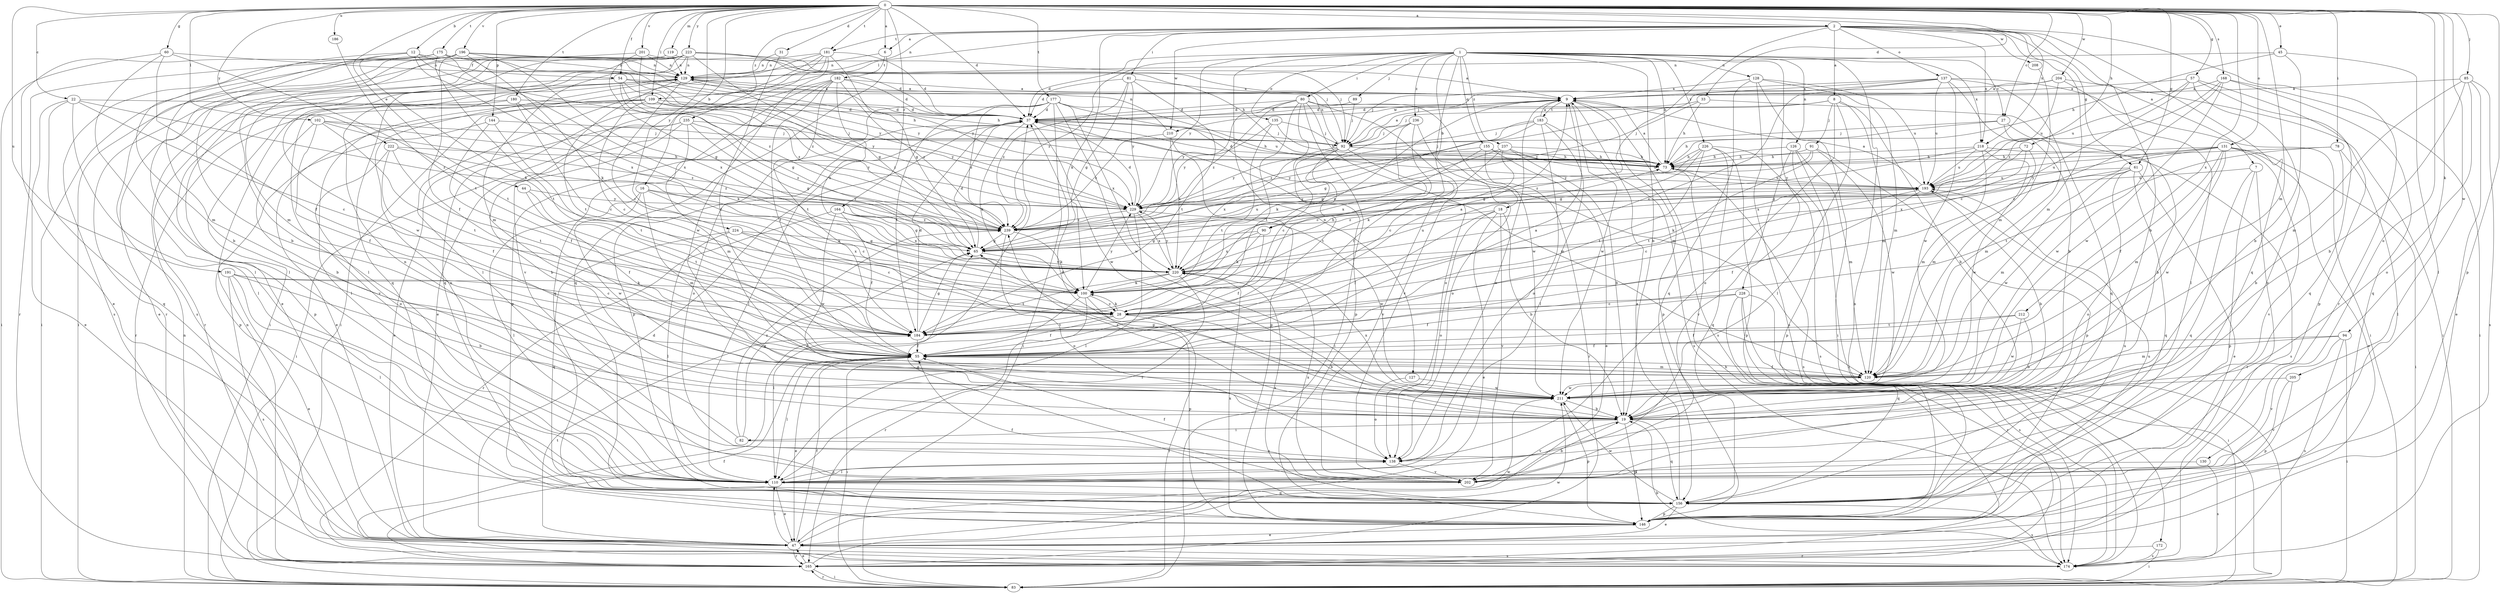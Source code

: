 strict digraph  {
0;
1;
2;
6;
7;
8;
9;
12;
16;
18;
19;
22;
27;
28;
31;
33;
37;
44;
45;
47;
54;
55;
57;
60;
61;
65;
72;
73;
78;
80;
81;
82;
83;
85;
89;
90;
91;
92;
94;
100;
102;
109;
110;
119;
120;
126;
127;
128;
129;
130;
131;
135;
137;
138;
144;
146;
155;
156;
164;
165;
168;
172;
174;
175;
177;
180;
181;
182;
183;
184;
186;
191;
193;
196;
201;
202;
204;
205;
208;
210;
211;
212;
218;
220;
222;
223;
224;
226;
228;
229;
235;
236;
237;
239;
0 -> 2  [label=a];
0 -> 6  [label=a];
0 -> 12  [label=b];
0 -> 16  [label=b];
0 -> 22  [label=c];
0 -> 27  [label=c];
0 -> 31  [label=d];
0 -> 33  [label=d];
0 -> 37  [label=d];
0 -> 44  [label=e];
0 -> 45  [label=e];
0 -> 54  [label=f];
0 -> 57  [label=g];
0 -> 60  [label=g];
0 -> 61  [label=g];
0 -> 72  [label=h];
0 -> 78  [label=i];
0 -> 85  [label=j];
0 -> 94  [label=k];
0 -> 102  [label=l];
0 -> 109  [label=l];
0 -> 119  [label=m];
0 -> 120  [label=m];
0 -> 130  [label=o];
0 -> 131  [label=o];
0 -> 144  [label=p];
0 -> 146  [label=p];
0 -> 164  [label=r];
0 -> 168  [label=s];
0 -> 175  [label=t];
0 -> 177  [label=t];
0 -> 180  [label=t];
0 -> 181  [label=t];
0 -> 186  [label=u];
0 -> 191  [label=u];
0 -> 196  [label=v];
0 -> 201  [label=v];
0 -> 204  [label=w];
0 -> 205  [label=w];
0 -> 212  [label=x];
0 -> 218  [label=x];
0 -> 222  [label=y];
0 -> 223  [label=y];
0 -> 224  [label=y];
0 -> 235  [label=z];
1 -> 18  [label=b];
1 -> 19  [label=b];
1 -> 27  [label=c];
1 -> 37  [label=d];
1 -> 73  [label=h];
1 -> 80  [label=i];
1 -> 89  [label=j];
1 -> 90  [label=j];
1 -> 126  [label=n];
1 -> 127  [label=n];
1 -> 128  [label=n];
1 -> 135  [label=o];
1 -> 155  [label=q];
1 -> 172  [label=s];
1 -> 218  [label=x];
1 -> 226  [label=y];
1 -> 228  [label=y];
1 -> 229  [label=y];
1 -> 236  [label=z];
1 -> 237  [label=z];
1 -> 239  [label=z];
2 -> 6  [label=a];
2 -> 7  [label=a];
2 -> 8  [label=a];
2 -> 19  [label=b];
2 -> 61  [label=g];
2 -> 81  [label=i];
2 -> 90  [label=j];
2 -> 100  [label=k];
2 -> 109  [label=l];
2 -> 120  [label=m];
2 -> 129  [label=n];
2 -> 137  [label=o];
2 -> 156  [label=q];
2 -> 165  [label=r];
2 -> 181  [label=t];
2 -> 208  [label=w];
2 -> 210  [label=w];
2 -> 218  [label=x];
6 -> 129  [label=n];
6 -> 156  [label=q];
6 -> 182  [label=t];
7 -> 146  [label=p];
7 -> 156  [label=q];
7 -> 165  [label=r];
7 -> 193  [label=u];
8 -> 19  [label=b];
8 -> 37  [label=d];
8 -> 91  [label=j];
8 -> 92  [label=j];
8 -> 110  [label=l];
8 -> 120  [label=m];
8 -> 138  [label=o];
9 -> 37  [label=d];
9 -> 138  [label=o];
9 -> 146  [label=p];
9 -> 174  [label=s];
9 -> 183  [label=t];
9 -> 210  [label=w];
9 -> 211  [label=w];
12 -> 19  [label=b];
12 -> 54  [label=f];
12 -> 100  [label=k];
12 -> 120  [label=m];
12 -> 220  [label=x];
12 -> 229  [label=y];
12 -> 239  [label=z];
16 -> 28  [label=c];
16 -> 100  [label=k];
16 -> 110  [label=l];
16 -> 120  [label=m];
16 -> 211  [label=w];
16 -> 229  [label=y];
18 -> 19  [label=b];
18 -> 47  [label=e];
18 -> 55  [label=f];
18 -> 138  [label=o];
18 -> 202  [label=v];
18 -> 239  [label=z];
19 -> 37  [label=d];
19 -> 82  [label=i];
19 -> 146  [label=p];
19 -> 156  [label=q];
19 -> 202  [label=v];
19 -> 239  [label=z];
22 -> 28  [label=c];
22 -> 37  [label=d];
22 -> 47  [label=e];
22 -> 110  [label=l];
22 -> 156  [label=q];
22 -> 239  [label=z];
27 -> 19  [label=b];
27 -> 73  [label=h];
27 -> 92  [label=j];
27 -> 120  [label=m];
28 -> 9  [label=a];
28 -> 19  [label=b];
28 -> 55  [label=f];
28 -> 83  [label=i];
28 -> 100  [label=k];
28 -> 184  [label=t];
31 -> 55  [label=f];
31 -> 129  [label=n];
33 -> 37  [label=d];
33 -> 73  [label=h];
33 -> 211  [label=w];
33 -> 229  [label=y];
37 -> 73  [label=h];
37 -> 92  [label=j];
37 -> 100  [label=k];
37 -> 110  [label=l];
37 -> 120  [label=m];
37 -> 138  [label=o];
37 -> 211  [label=w];
44 -> 55  [label=f];
44 -> 184  [label=t];
44 -> 229  [label=y];
45 -> 19  [label=b];
45 -> 73  [label=h];
45 -> 110  [label=l];
45 -> 129  [label=n];
47 -> 37  [label=d];
47 -> 55  [label=f];
47 -> 110  [label=l];
47 -> 165  [label=r];
47 -> 174  [label=s];
47 -> 184  [label=t];
47 -> 211  [label=w];
54 -> 9  [label=a];
54 -> 47  [label=e];
54 -> 65  [label=g];
54 -> 73  [label=h];
54 -> 229  [label=y];
54 -> 239  [label=z];
55 -> 9  [label=a];
55 -> 47  [label=e];
55 -> 83  [label=i];
55 -> 110  [label=l];
55 -> 120  [label=m];
57 -> 9  [label=a];
57 -> 28  [label=c];
57 -> 146  [label=p];
57 -> 156  [label=q];
57 -> 193  [label=u];
57 -> 202  [label=v];
60 -> 55  [label=f];
60 -> 83  [label=i];
60 -> 110  [label=l];
60 -> 129  [label=n];
60 -> 184  [label=t];
61 -> 47  [label=e];
61 -> 100  [label=k];
61 -> 120  [label=m];
61 -> 138  [label=o];
61 -> 156  [label=q];
61 -> 193  [label=u];
61 -> 211  [label=w];
65 -> 37  [label=d];
65 -> 220  [label=x];
72 -> 65  [label=g];
72 -> 73  [label=h];
72 -> 120  [label=m];
72 -> 220  [label=x];
73 -> 9  [label=a];
73 -> 37  [label=d];
73 -> 174  [label=s];
73 -> 193  [label=u];
78 -> 19  [label=b];
78 -> 73  [label=h];
78 -> 110  [label=l];
78 -> 184  [label=t];
80 -> 37  [label=d];
80 -> 83  [label=i];
80 -> 138  [label=o];
80 -> 146  [label=p];
80 -> 184  [label=t];
80 -> 202  [label=v];
80 -> 211  [label=w];
80 -> 229  [label=y];
80 -> 239  [label=z];
81 -> 9  [label=a];
81 -> 37  [label=d];
81 -> 65  [label=g];
81 -> 184  [label=t];
81 -> 229  [label=y];
81 -> 239  [label=z];
82 -> 65  [label=g];
82 -> 129  [label=n];
82 -> 138  [label=o];
82 -> 239  [label=z];
83 -> 129  [label=n];
83 -> 165  [label=r];
85 -> 9  [label=a];
85 -> 19  [label=b];
85 -> 47  [label=e];
85 -> 120  [label=m];
85 -> 138  [label=o];
85 -> 174  [label=s];
89 -> 37  [label=d];
89 -> 92  [label=j];
90 -> 55  [label=f];
90 -> 65  [label=g];
90 -> 100  [label=k];
90 -> 220  [label=x];
91 -> 73  [label=h];
91 -> 146  [label=p];
91 -> 184  [label=t];
91 -> 211  [label=w];
91 -> 229  [label=y];
92 -> 9  [label=a];
92 -> 28  [label=c];
92 -> 73  [label=h];
92 -> 129  [label=n];
92 -> 184  [label=t];
92 -> 202  [label=v];
92 -> 220  [label=x];
92 -> 229  [label=y];
94 -> 55  [label=f];
94 -> 83  [label=i];
94 -> 120  [label=m];
94 -> 174  [label=s];
94 -> 202  [label=v];
100 -> 9  [label=a];
100 -> 28  [label=c];
100 -> 110  [label=l];
100 -> 146  [label=p];
100 -> 165  [label=r];
100 -> 229  [label=y];
102 -> 19  [label=b];
102 -> 55  [label=f];
102 -> 92  [label=j];
102 -> 184  [label=t];
102 -> 229  [label=y];
102 -> 239  [label=z];
109 -> 28  [label=c];
109 -> 37  [label=d];
109 -> 47  [label=e];
109 -> 110  [label=l];
109 -> 165  [label=r];
109 -> 229  [label=y];
109 -> 239  [label=z];
110 -> 47  [label=e];
110 -> 129  [label=n];
110 -> 138  [label=o];
110 -> 156  [label=q];
119 -> 9  [label=a];
119 -> 83  [label=i];
119 -> 129  [label=n];
119 -> 165  [label=r];
120 -> 55  [label=f];
120 -> 211  [label=w];
126 -> 73  [label=h];
126 -> 83  [label=i];
126 -> 120  [label=m];
126 -> 146  [label=p];
126 -> 202  [label=v];
127 -> 138  [label=o];
127 -> 211  [label=w];
128 -> 9  [label=a];
128 -> 83  [label=i];
128 -> 120  [label=m];
128 -> 156  [label=q];
128 -> 174  [label=s];
128 -> 193  [label=u];
129 -> 9  [label=a];
129 -> 28  [label=c];
129 -> 73  [label=h];
129 -> 165  [label=r];
129 -> 184  [label=t];
130 -> 110  [label=l];
130 -> 174  [label=s];
131 -> 47  [label=e];
131 -> 55  [label=f];
131 -> 73  [label=h];
131 -> 83  [label=i];
131 -> 120  [label=m];
131 -> 193  [label=u];
131 -> 202  [label=v];
131 -> 211  [label=w];
131 -> 220  [label=x];
131 -> 229  [label=y];
135 -> 73  [label=h];
135 -> 92  [label=j];
135 -> 184  [label=t];
135 -> 229  [label=y];
137 -> 9  [label=a];
137 -> 19  [label=b];
137 -> 28  [label=c];
137 -> 83  [label=i];
137 -> 92  [label=j];
137 -> 156  [label=q];
137 -> 193  [label=u];
137 -> 211  [label=w];
137 -> 239  [label=z];
138 -> 110  [label=l];
138 -> 202  [label=v];
144 -> 55  [label=f];
144 -> 92  [label=j];
144 -> 146  [label=p];
144 -> 184  [label=t];
146 -> 47  [label=e];
146 -> 193  [label=u];
146 -> 220  [label=x];
155 -> 47  [label=e];
155 -> 73  [label=h];
155 -> 165  [label=r];
155 -> 220  [label=x];
155 -> 229  [label=y];
156 -> 9  [label=a];
156 -> 47  [label=e];
156 -> 55  [label=f];
156 -> 146  [label=p];
156 -> 174  [label=s];
156 -> 193  [label=u];
156 -> 211  [label=w];
156 -> 220  [label=x];
164 -> 55  [label=f];
164 -> 65  [label=g];
164 -> 165  [label=r];
164 -> 211  [label=w];
164 -> 220  [label=x];
164 -> 239  [label=z];
165 -> 47  [label=e];
165 -> 55  [label=f];
165 -> 73  [label=h];
165 -> 83  [label=i];
165 -> 129  [label=n];
165 -> 211  [label=w];
168 -> 9  [label=a];
168 -> 28  [label=c];
168 -> 83  [label=i];
168 -> 156  [label=q];
168 -> 211  [label=w];
168 -> 239  [label=z];
172 -> 83  [label=i];
172 -> 165  [label=r];
172 -> 174  [label=s];
174 -> 19  [label=b];
174 -> 37  [label=d];
175 -> 19  [label=b];
175 -> 47  [label=e];
175 -> 129  [label=n];
175 -> 174  [label=s];
175 -> 184  [label=t];
175 -> 220  [label=x];
175 -> 229  [label=y];
177 -> 37  [label=d];
177 -> 83  [label=i];
177 -> 120  [label=m];
177 -> 146  [label=p];
177 -> 184  [label=t];
177 -> 193  [label=u];
177 -> 211  [label=w];
177 -> 220  [label=x];
177 -> 239  [label=z];
180 -> 28  [label=c];
180 -> 37  [label=d];
180 -> 100  [label=k];
180 -> 146  [label=p];
180 -> 202  [label=v];
181 -> 37  [label=d];
181 -> 65  [label=g];
181 -> 83  [label=i];
181 -> 110  [label=l];
181 -> 129  [label=n];
181 -> 156  [label=q];
181 -> 202  [label=v];
181 -> 211  [label=w];
182 -> 9  [label=a];
182 -> 37  [label=d];
182 -> 47  [label=e];
182 -> 55  [label=f];
182 -> 146  [label=p];
182 -> 156  [label=q];
182 -> 184  [label=t];
182 -> 220  [label=x];
182 -> 239  [label=z];
183 -> 9  [label=a];
183 -> 65  [label=g];
183 -> 92  [label=j];
183 -> 110  [label=l];
183 -> 138  [label=o];
183 -> 174  [label=s];
183 -> 239  [label=z];
184 -> 37  [label=d];
184 -> 55  [label=f];
184 -> 65  [label=g];
186 -> 184  [label=t];
191 -> 19  [label=b];
191 -> 28  [label=c];
191 -> 47  [label=e];
191 -> 100  [label=k];
191 -> 110  [label=l];
191 -> 174  [label=s];
193 -> 9  [label=a];
193 -> 19  [label=b];
193 -> 28  [label=c];
193 -> 55  [label=f];
193 -> 229  [label=y];
196 -> 55  [label=f];
196 -> 83  [label=i];
196 -> 100  [label=k];
196 -> 110  [label=l];
196 -> 129  [label=n];
196 -> 165  [label=r];
196 -> 174  [label=s];
196 -> 220  [label=x];
196 -> 229  [label=y];
201 -> 65  [label=g];
201 -> 92  [label=j];
201 -> 120  [label=m];
201 -> 129  [label=n];
201 -> 239  [label=z];
202 -> 19  [label=b];
202 -> 55  [label=f];
202 -> 65  [label=g];
202 -> 220  [label=x];
204 -> 9  [label=a];
204 -> 83  [label=i];
204 -> 92  [label=j];
204 -> 110  [label=l];
204 -> 193  [label=u];
205 -> 146  [label=p];
205 -> 202  [label=v];
205 -> 211  [label=w];
208 -> 120  [label=m];
210 -> 129  [label=n];
210 -> 146  [label=p];
210 -> 220  [label=x];
210 -> 239  [label=z];
211 -> 19  [label=b];
211 -> 65  [label=g];
211 -> 146  [label=p];
211 -> 220  [label=x];
212 -> 19  [label=b];
212 -> 55  [label=f];
212 -> 184  [label=t];
212 -> 211  [label=w];
218 -> 65  [label=g];
218 -> 73  [label=h];
218 -> 120  [label=m];
218 -> 174  [label=s];
218 -> 193  [label=u];
218 -> 211  [label=w];
220 -> 73  [label=h];
220 -> 100  [label=k];
220 -> 110  [label=l];
220 -> 184  [label=t];
220 -> 193  [label=u];
220 -> 229  [label=y];
222 -> 55  [label=f];
222 -> 73  [label=h];
222 -> 138  [label=o];
222 -> 184  [label=t];
222 -> 239  [label=z];
223 -> 37  [label=d];
223 -> 47  [label=e];
223 -> 65  [label=g];
223 -> 73  [label=h];
223 -> 83  [label=i];
223 -> 92  [label=j];
223 -> 110  [label=l];
223 -> 120  [label=m];
223 -> 129  [label=n];
223 -> 156  [label=q];
223 -> 211  [label=w];
224 -> 28  [label=c];
224 -> 65  [label=g];
224 -> 110  [label=l];
224 -> 156  [label=q];
224 -> 220  [label=x];
226 -> 65  [label=g];
226 -> 73  [label=h];
226 -> 146  [label=p];
226 -> 156  [label=q];
226 -> 174  [label=s];
226 -> 184  [label=t];
226 -> 239  [label=z];
228 -> 28  [label=c];
228 -> 55  [label=f];
228 -> 83  [label=i];
228 -> 156  [label=q];
228 -> 165  [label=r];
228 -> 174  [label=s];
229 -> 37  [label=d];
229 -> 110  [label=l];
229 -> 211  [label=w];
229 -> 220  [label=x];
229 -> 239  [label=z];
235 -> 19  [label=b];
235 -> 47  [label=e];
235 -> 65  [label=g];
235 -> 83  [label=i];
235 -> 92  [label=j];
235 -> 120  [label=m];
235 -> 239  [label=z];
236 -> 28  [label=c];
236 -> 55  [label=f];
236 -> 92  [label=j];
236 -> 100  [label=k];
236 -> 138  [label=o];
237 -> 19  [label=b];
237 -> 28  [label=c];
237 -> 65  [label=g];
237 -> 73  [label=h];
237 -> 100  [label=k];
237 -> 193  [label=u];
239 -> 65  [label=g];
239 -> 100  [label=k];
239 -> 138  [label=o];
239 -> 193  [label=u];
}
